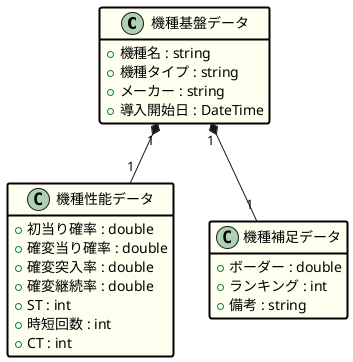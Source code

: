 @startuml

hide empty members

class "機種基盤データ" #back:FFFFF0;line.bold:000000
{
    +機種名 : string
    +機種タイプ : string
    +メーカー : string
    +導入開始日 : DateTime
}
class "機種性能データ" #back:FFFFF0;line.bold:000000
{
    +初当り確率 : double
    +確変当り確率 : double
    +確変突入率 : double
    +確変継続率 : double
    +ST : int
    +時短回数 : int
    +CT : int
}
class "機種補足データ" #back:FFFFF0;line.bold:000000
{
    +ボーダー : double
    +ランキング : int
    +備考 : string
}

"機種基盤データ" "1" *-- "1" "機種性能データ"
"機種基盤データ" "1" *-- "1" "機種補足データ"

@enduml